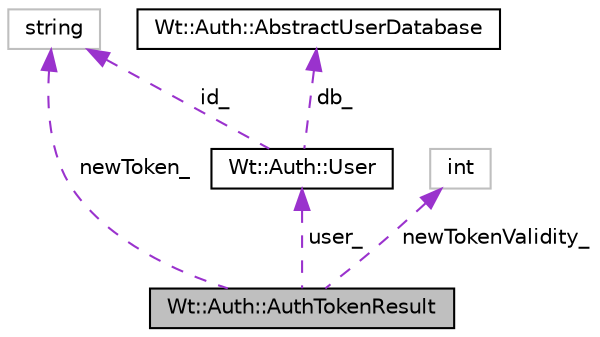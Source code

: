digraph "Wt::Auth::AuthTokenResult"
{
 // LATEX_PDF_SIZE
  edge [fontname="Helvetica",fontsize="10",labelfontname="Helvetica",labelfontsize="10"];
  node [fontname="Helvetica",fontsize="10",shape=record];
  Node1 [label="Wt::Auth::AuthTokenResult",height=0.2,width=0.4,color="black", fillcolor="grey75", style="filled", fontcolor="black",tooltip="The result of processing an authentication token."];
  Node2 -> Node1 [dir="back",color="darkorchid3",fontsize="10",style="dashed",label=" user_" ];
  Node2 [label="Wt::Auth::User",height=0.2,width=0.4,color="black", fillcolor="white", style="filled",URL="$classWt_1_1Auth_1_1User.html",tooltip="A user."];
  Node3 -> Node2 [dir="back",color="darkorchid3",fontsize="10",style="dashed",label=" id_" ];
  Node3 [label="string",height=0.2,width=0.4,color="grey75", fillcolor="white", style="filled",tooltip=" "];
  Node4 -> Node2 [dir="back",color="darkorchid3",fontsize="10",style="dashed",label=" db_" ];
  Node4 [label="Wt::Auth::AbstractUserDatabase",height=0.2,width=0.4,color="black", fillcolor="white", style="filled",URL="$classWt_1_1Auth_1_1AbstractUserDatabase.html",tooltip="Abstract interface for an authentication user database."];
  Node5 -> Node1 [dir="back",color="darkorchid3",fontsize="10",style="dashed",label=" newTokenValidity_" ];
  Node5 [label="int",height=0.2,width=0.4,color="grey75", fillcolor="white", style="filled",tooltip=" "];
  Node3 -> Node1 [dir="back",color="darkorchid3",fontsize="10",style="dashed",label=" newToken_" ];
}
